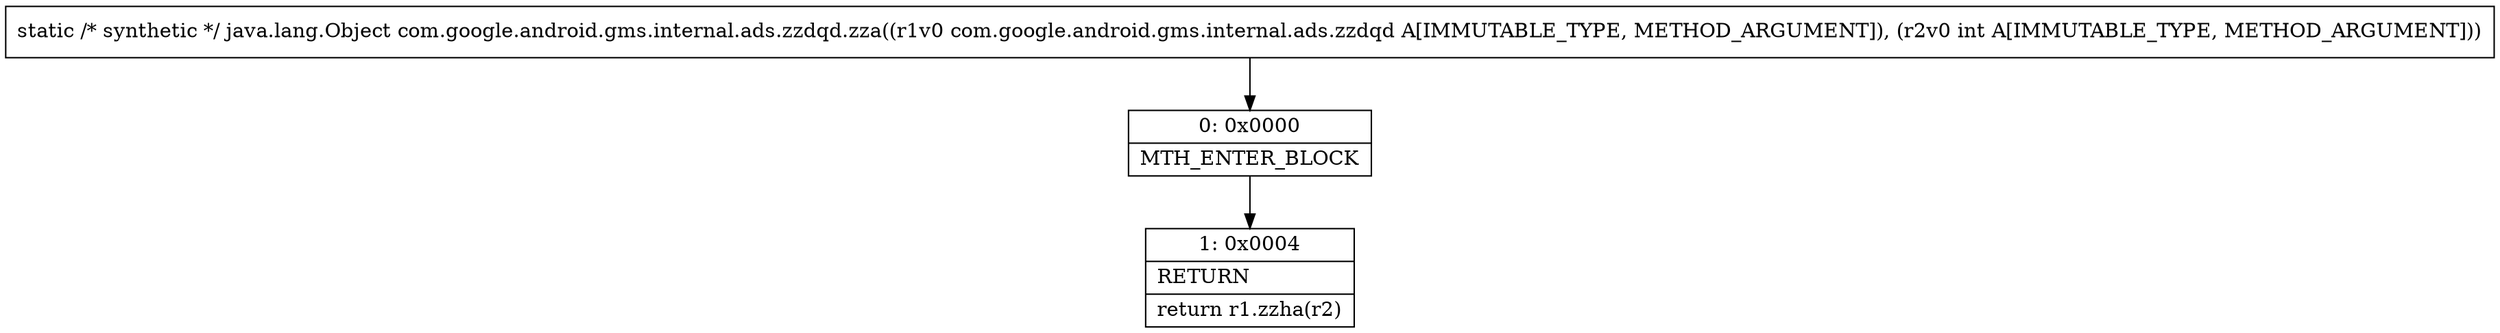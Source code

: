 digraph "CFG forcom.google.android.gms.internal.ads.zzdqd.zza(Lcom\/google\/android\/gms\/internal\/ads\/zzdqd;I)Ljava\/lang\/Object;" {
Node_0 [shape=record,label="{0\:\ 0x0000|MTH_ENTER_BLOCK\l}"];
Node_1 [shape=record,label="{1\:\ 0x0004|RETURN\l|return r1.zzha(r2)\l}"];
MethodNode[shape=record,label="{static \/* synthetic *\/ java.lang.Object com.google.android.gms.internal.ads.zzdqd.zza((r1v0 com.google.android.gms.internal.ads.zzdqd A[IMMUTABLE_TYPE, METHOD_ARGUMENT]), (r2v0 int A[IMMUTABLE_TYPE, METHOD_ARGUMENT])) }"];
MethodNode -> Node_0;
Node_0 -> Node_1;
}

